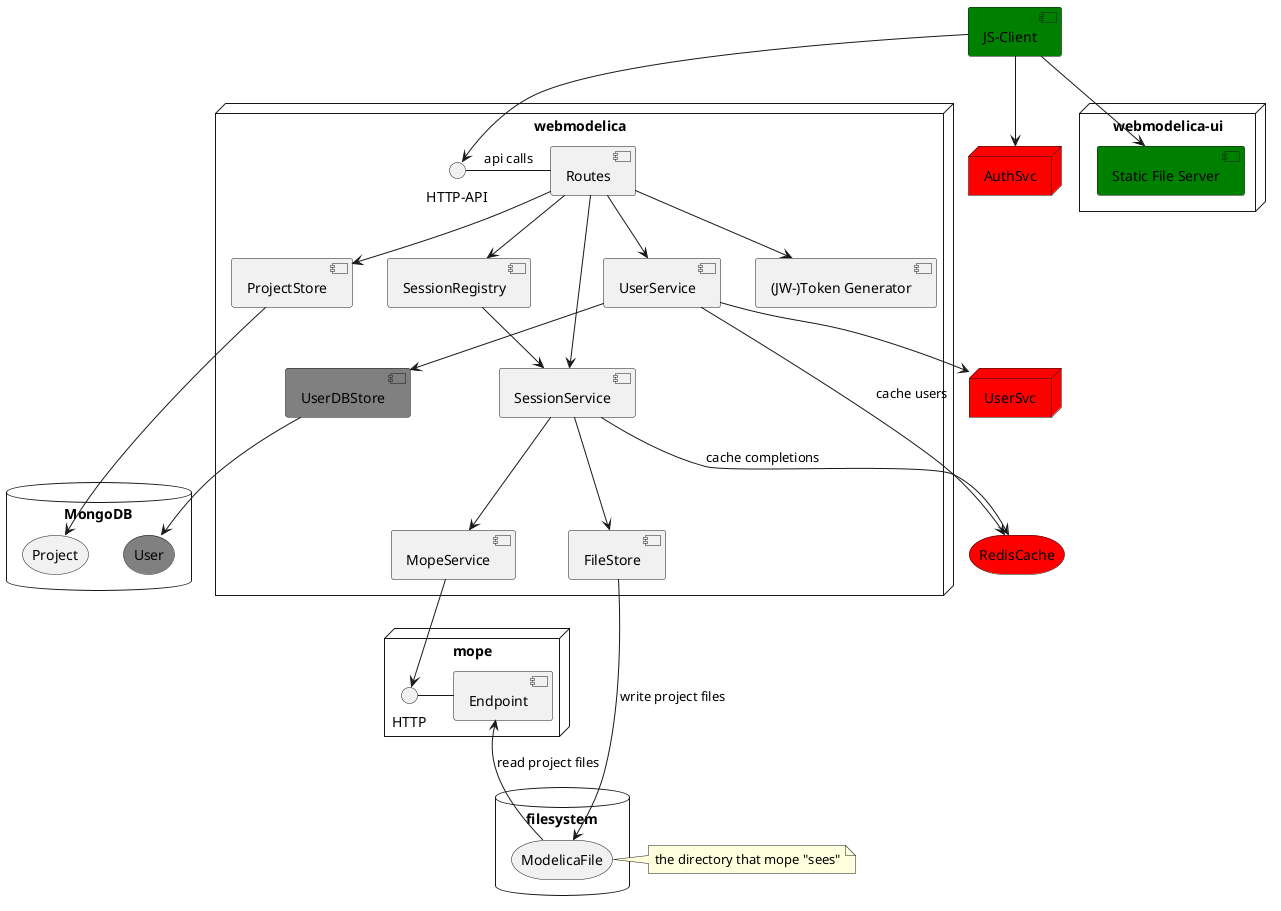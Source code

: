 @startuml

[JS-Client] #Green

node UserSvc #red
node AuthSvc #red

node "webmodelica-ui" {
  [Static File Server] #Green
  [JS-Client] --> [Static File Server]
}

node "webmodelica" {
  () "HTTP-API" as wm_http
  [JS-Client] --> wm_http
  [JS-Client] --> AuthSvc
  [UserService] --> UserSvc
  wm_http - [Routes] : "api calls"

  [Routes] --> [SessionService]
  [Routes] --> [SessionRegistry]
  [Routes] --> [ProjectStore]
  [Routes] --> [UserService]
  [Routes] --> [(JW-)Token Generator]

  [UserService] --> [UserDBStore]

  [SessionRegistry] --> [SessionService]

  [SessionService] --> [FileStore]
  [SessionService] --> [MopeService]
}

node "mope" {
  () "HTTP" as mope_http
  [MopeService] --> mope_http
  mope_http - [Endpoint]
}

storage RedisCache #red

database MongoDB {
  storage Project
  storage User #grey
}

database "filesystem" {
  storage ModelicaFile as fs_file
}
note left of fs_file : the directory that mope "sees"

[UserDBStore] #grey

[ProjectStore] --> Project
[UserDBStore] --> User
[UserService] --> RedisCache : cache users
[SessionService] --> RedisCache : cache completions
[FileStore] --> fs_file : write project files

[Endpoint] <-- fs_file : read project files
@enduml

